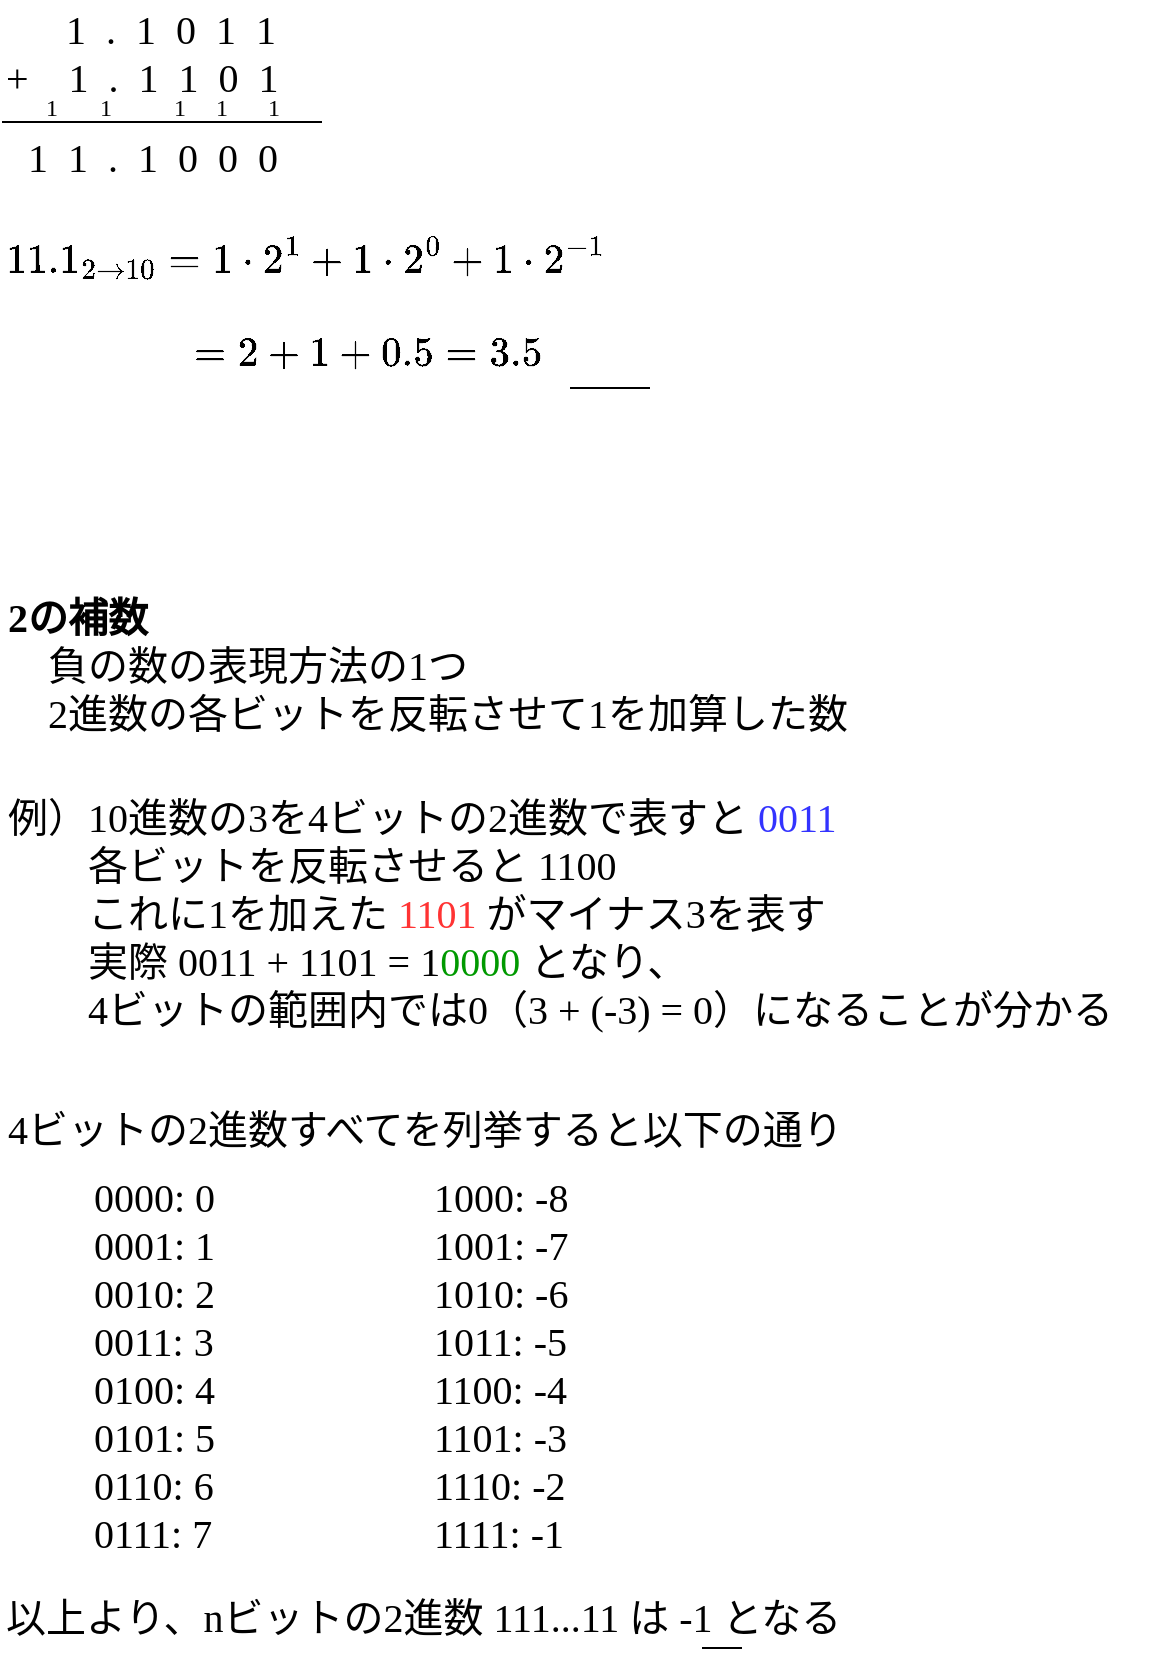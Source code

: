 <mxfile version="11.3.0" type="device" pages="1"><diagram id="Fe50XEaNj5Aiuj_Cn6qk" name="Page-1"><mxGraphModel dx="725" dy="634" grid="1" gridSize="10" guides="1" tooltips="1" connect="1" arrows="1" fold="1" page="1" pageScale="1" pageWidth="827" pageHeight="1169" math="1" shadow="0"><root><mxCell id="0"/><mxCell id="1" parent="0"/><mxCell id="zEiHgDp_tqHaA0q3O9c5-1" value="&lt;font style=&quot;font-size: 20px&quot;&gt;&amp;nbsp; &amp;nbsp; &amp;nbsp; 1&amp;nbsp; .&amp;nbsp; 1&amp;nbsp; 0&amp;nbsp; 1&amp;nbsp; 1&lt;br&gt;+&amp;nbsp; &amp;nbsp; 1&amp;nbsp; .&amp;nbsp; 1&amp;nbsp; 1&amp;nbsp; 0&amp;nbsp; 1&lt;br&gt;&lt;/font&gt;" style="text;html=1;resizable=0;points=[];autosize=1;align=left;verticalAlign=top;spacingTop=-4;fontFamily=Tahoma;" vertex="1" parent="1"><mxGeometry x="80" y="46" width="170" height="40" as="geometry"/></mxCell><mxCell id="zEiHgDp_tqHaA0q3O9c5-2" value="" style="endArrow=none;html=1;fontFamily=Tahoma;" edge="1" parent="1"><mxGeometry width="50" height="50" relative="1" as="geometry"><mxPoint x="80" y="107" as="sourcePoint"/><mxPoint x="240" y="107" as="targetPoint"/></mxGeometry></mxCell><mxCell id="zEiHgDp_tqHaA0q3O9c5-3" value="&lt;font style=&quot;font-size: 20px&quot;&gt;1&amp;nbsp; 1&amp;nbsp; .&amp;nbsp; 1&amp;nbsp; 0&amp;nbsp; 0&amp;nbsp; 0&lt;/font&gt;" style="text;html=1;resizable=0;points=[];autosize=1;align=left;verticalAlign=top;spacingTop=-4;fontFamily=Tahoma;" vertex="1" parent="1"><mxGeometry x="91" y="110" width="150" height="20" as="geometry"/></mxCell><mxCell id="zEiHgDp_tqHaA0q3O9c5-4" value="1" style="text;html=1;resizable=0;points=[];autosize=1;align=left;verticalAlign=top;spacingTop=-4;fontFamily=Tahoma;" vertex="1" parent="1"><mxGeometry x="211" y="90" width="20" height="20" as="geometry"/></mxCell><mxCell id="zEiHgDp_tqHaA0q3O9c5-5" value="1" style="text;html=1;resizable=0;points=[];autosize=1;align=left;verticalAlign=top;spacingTop=-4;fontFamily=Tahoma;" vertex="1" parent="1"><mxGeometry x="185" y="90" width="20" height="20" as="geometry"/></mxCell><mxCell id="zEiHgDp_tqHaA0q3O9c5-6" value="1" style="text;html=1;resizable=0;points=[];autosize=1;align=left;verticalAlign=top;spacingTop=-4;fontFamily=Tahoma;" vertex="1" parent="1"><mxGeometry x="164" y="90" width="20" height="20" as="geometry"/></mxCell><mxCell id="zEiHgDp_tqHaA0q3O9c5-10" value="1" style="text;html=1;resizable=0;points=[];autosize=1;align=left;verticalAlign=top;spacingTop=-4;fontFamily=Tahoma;" vertex="1" parent="1"><mxGeometry x="127" y="90" width="20" height="20" as="geometry"/></mxCell><mxCell id="zEiHgDp_tqHaA0q3O9c5-11" value="1" style="text;html=1;resizable=0;points=[];autosize=1;align=left;verticalAlign=top;spacingTop=-4;fontFamily=Tahoma;" vertex="1" parent="1"><mxGeometry x="100" y="90" width="20" height="20" as="geometry"/></mxCell><mxCell id="zEiHgDp_tqHaA0q3O9c5-12" value="&lt;font style=&quot;font-size: 20px&quot;&gt;`11.1_(2→10) = 1 * 2^1 + 1 * 2^0 + 1 * 2^-1`&lt;/font&gt;" style="text;html=1;resizable=0;points=[];autosize=1;align=left;verticalAlign=top;spacingTop=-4;fontFamily=Tahoma;" vertex="1" parent="1"><mxGeometry x="80" y="160" width="400" height="20" as="geometry"/></mxCell><mxCell id="zEiHgDp_tqHaA0q3O9c5-13" value="&lt;font style=&quot;font-size: 20px&quot;&gt;`= 2 + 1 + 0.5 = 3.5`&lt;/font&gt;" style="text;html=1;resizable=0;points=[];autosize=1;align=left;verticalAlign=top;spacingTop=-4;fontFamily=Tahoma;" vertex="1" parent="1"><mxGeometry x="174" y="207" width="190" height="20" as="geometry"/></mxCell><mxCell id="zEiHgDp_tqHaA0q3O9c5-15" value="" style="endArrow=none;html=1;fontFamily=Tahoma;" edge="1" parent="1"><mxGeometry width="50" height="50" relative="1" as="geometry"><mxPoint x="364" y="240" as="sourcePoint"/><mxPoint x="404" y="240" as="targetPoint"/></mxGeometry></mxCell><mxCell id="zEiHgDp_tqHaA0q3O9c5-16" value="&lt;font style=&quot;font-size: 20px&quot;&gt;&lt;b&gt;2の補数&lt;/b&gt;&lt;br&gt;　負の数の表現方法の1つ&lt;br&gt;　2進数の各ビットを反転させて1を加算した数&lt;br&gt;&lt;/font&gt;" style="text;html=1;resizable=0;points=[];autosize=1;align=left;verticalAlign=top;spacingTop=-4;fontFamily=Tahoma;" vertex="1" parent="1"><mxGeometry x="81" y="340" width="440" height="50" as="geometry"/></mxCell><mxCell id="zEiHgDp_tqHaA0q3O9c5-17" value="&lt;font style=&quot;font-size: 20px&quot;&gt;例）10進数の3を4ビットの2進数で表すと &lt;font color=&quot;#3333ff&quot;&gt;0011&lt;/font&gt;&lt;br&gt;　　各ビットを反転させると 1100&lt;br&gt;　　これに1を加えた &lt;font color=&quot;#ff3333&quot;&gt;1101&lt;/font&gt; がマイナス3を表す&lt;br&gt;　　実際 0011 + 1101 = 1&lt;font color=&quot;#009900&quot;&gt;0000&amp;nbsp;&lt;/font&gt;となり、&lt;br&gt;　　4ビットの範囲内では0（3 + (-3) = 0）になることが分かる&lt;br&gt;&lt;/font&gt;" style="text;html=1;resizable=0;points=[];autosize=1;align=left;verticalAlign=top;spacingTop=-4;fontFamily=Tahoma;" vertex="1" parent="1"><mxGeometry x="81" y="440" width="580" height="90" as="geometry"/></mxCell><mxCell id="zEiHgDp_tqHaA0q3O9c5-18" value="&lt;font style=&quot;font-size: 20px&quot;&gt;4ビットの2進数すべてを列挙すると以下の通り&lt;br&gt;&lt;/font&gt;" style="text;html=1;resizable=0;points=[];autosize=1;align=left;verticalAlign=top;spacingTop=-4;fontFamily=Tahoma;" vertex="1" parent="1"><mxGeometry x="81" y="596" width="440" height="20" as="geometry"/></mxCell><mxCell id="zEiHgDp_tqHaA0q3O9c5-19" value="&lt;font style=&quot;font-size: 20px&quot;&gt;0000: 0&lt;br&gt;0001: 1&lt;br&gt;0010: 2&lt;br&gt;0011: 3&lt;br&gt;0100: 4&lt;br&gt;0101: 5&lt;br&gt;0110: 6&lt;br&gt;0111: 7&lt;br&gt;&lt;/font&gt;" style="text;html=1;resizable=0;points=[];autosize=1;align=left;verticalAlign=top;spacingTop=-4;fontFamily=Tahoma;" vertex="1" parent="1"><mxGeometry x="124" y="630" width="80" height="140" as="geometry"/></mxCell><mxCell id="zEiHgDp_tqHaA0q3O9c5-20" value="&lt;font style=&quot;font-size: 20px&quot;&gt;1000: -8&lt;br&gt;1001: -7&lt;br&gt;1010: -6&lt;br&gt;1011: -5&lt;br&gt;1100: -4&lt;br&gt;1101: -3&lt;br&gt;1110: -2&lt;br&gt;1111: -1&lt;br&gt;&lt;/font&gt;" style="text;html=1;resizable=0;points=[];autosize=1;align=left;verticalAlign=top;spacingTop=-4;fontFamily=Tahoma;" vertex="1" parent="1"><mxGeometry x="294" y="630" width="90" height="140" as="geometry"/></mxCell><mxCell id="zEiHgDp_tqHaA0q3O9c5-21" value="&lt;font style=&quot;font-size: 20px&quot;&gt;以上より、nビットの2進数 111...11 は -1 となる&lt;br&gt;&lt;/font&gt;" style="text;html=1;resizable=0;points=[];autosize=1;align=left;verticalAlign=top;spacingTop=-4;fontFamily=Tahoma;" vertex="1" parent="1"><mxGeometry x="80" y="840" width="450" height="20" as="geometry"/></mxCell><mxCell id="zEiHgDp_tqHaA0q3O9c5-23" value="" style="endArrow=none;html=1;fontFamily=Tahoma;" edge="1" parent="1"><mxGeometry width="50" height="50" relative="1" as="geometry"><mxPoint x="430" y="870" as="sourcePoint"/><mxPoint x="450" y="870" as="targetPoint"/></mxGeometry></mxCell></root></mxGraphModel></diagram></mxfile>